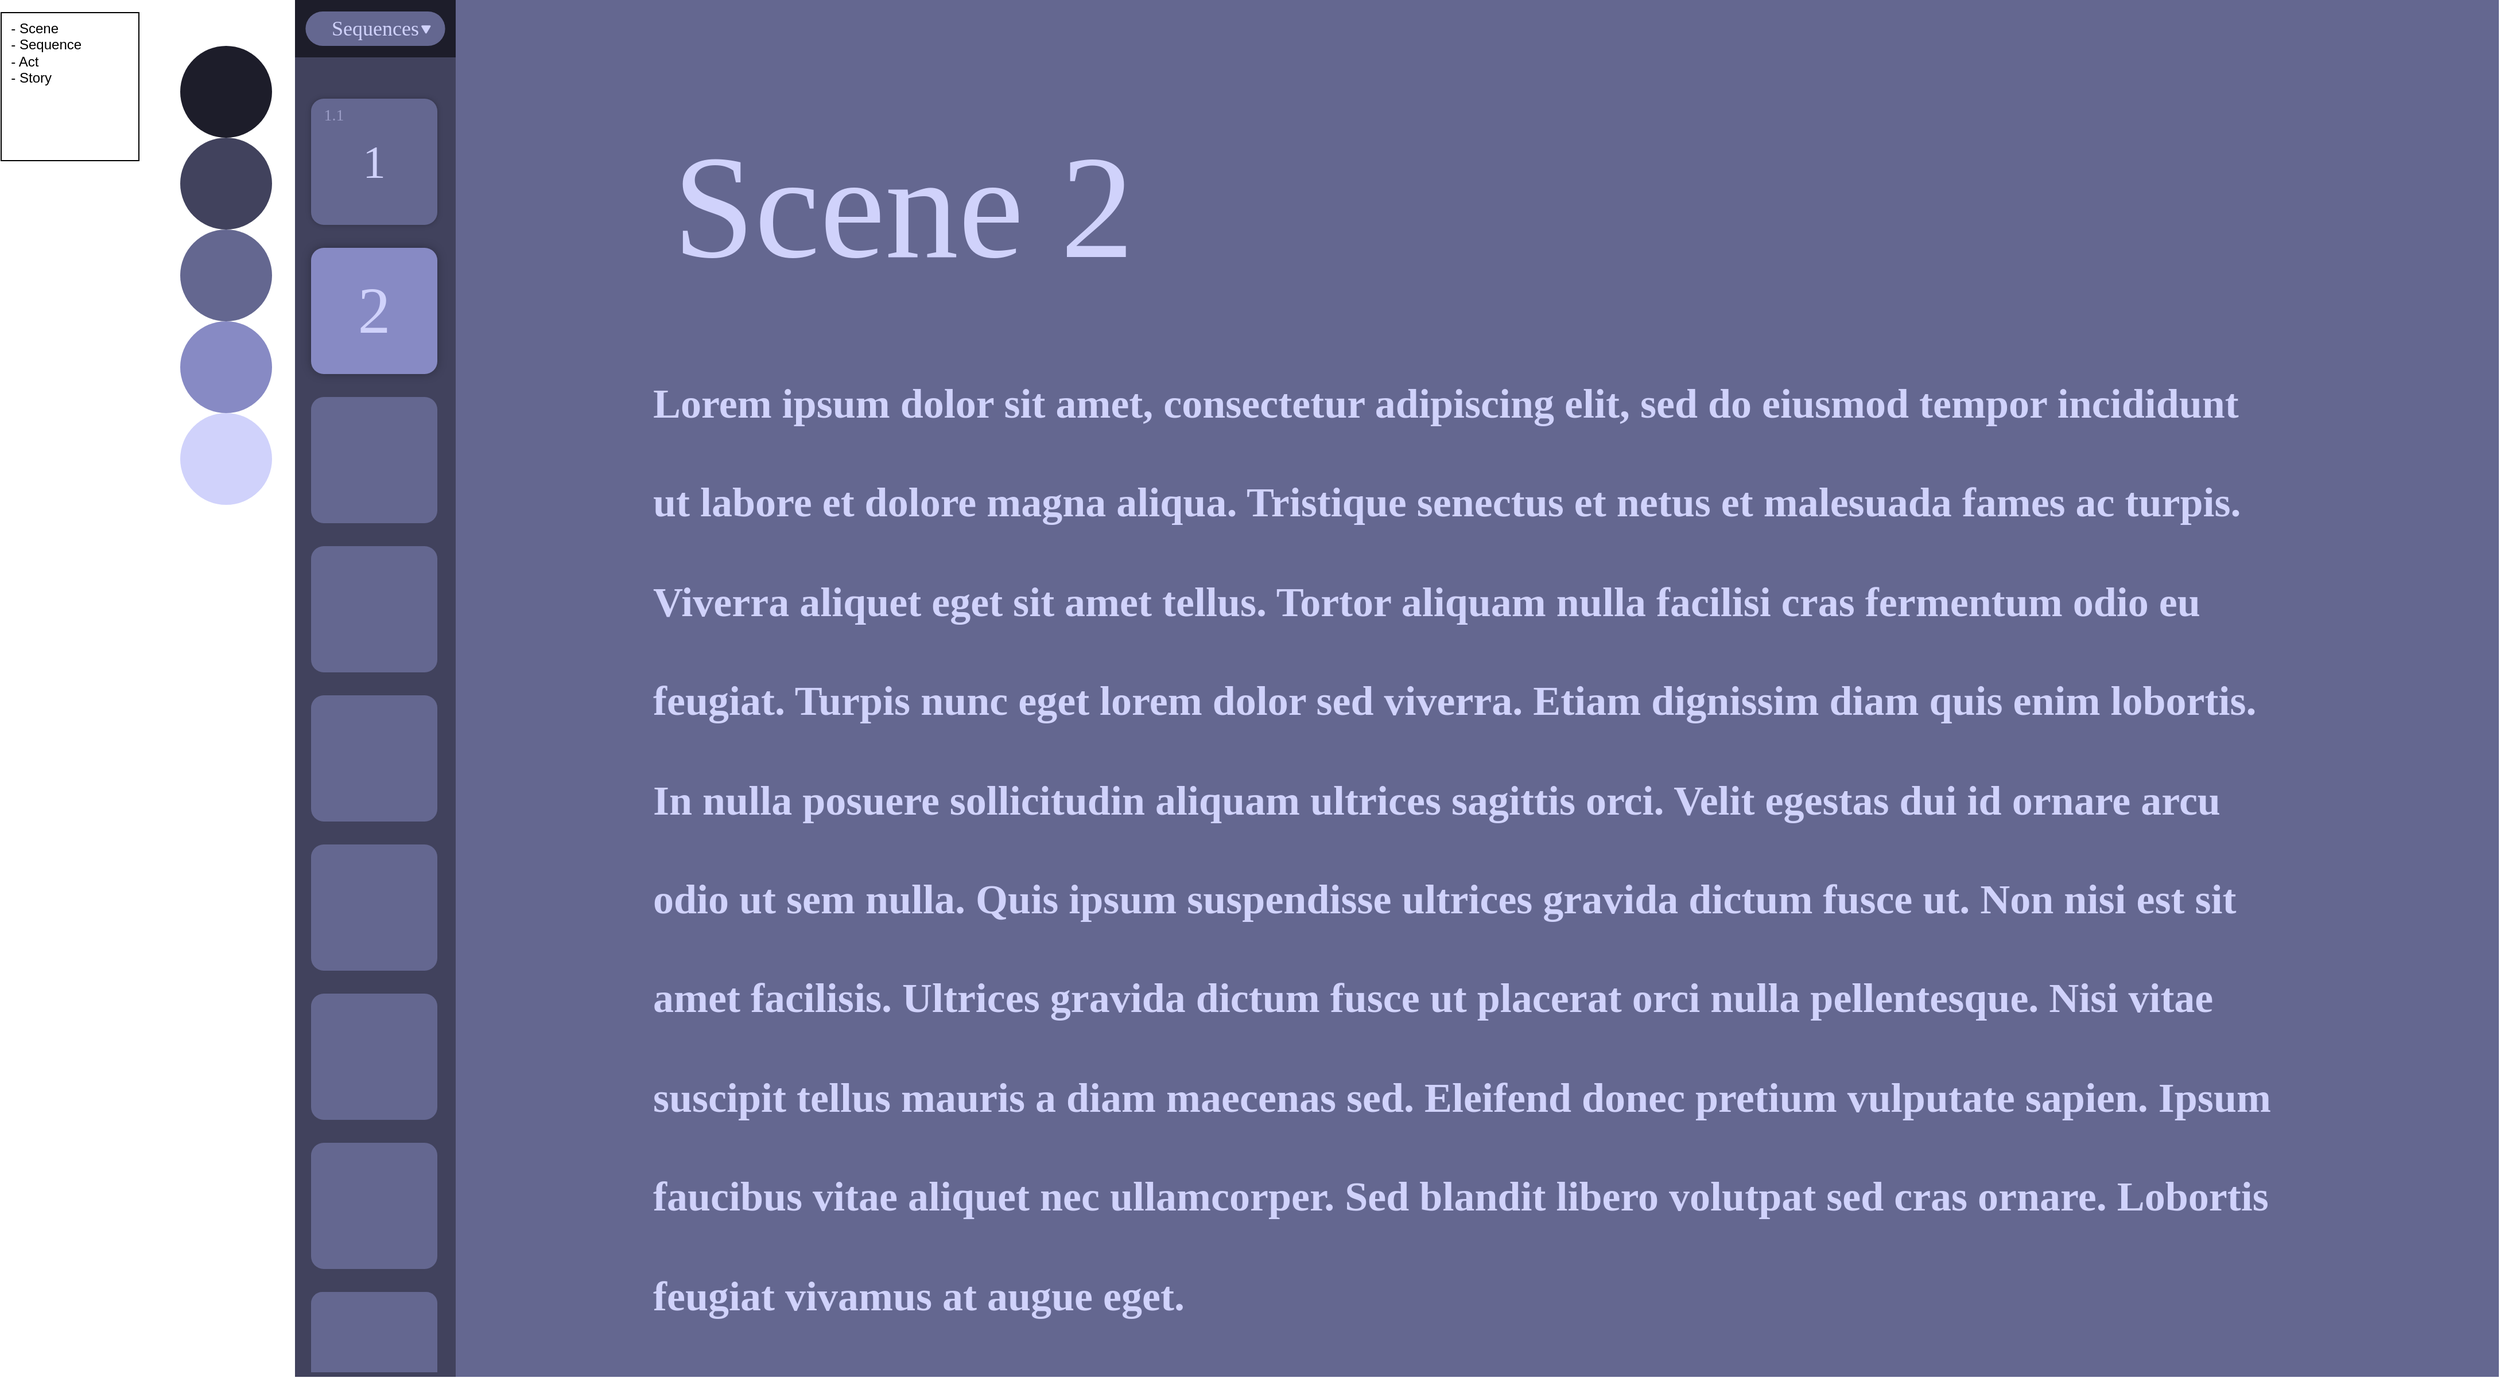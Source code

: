 <mxfile version="24.1.0" type="device">
  <diagram name="Page-1" id="k8o6A5WAioBt1qZGyV_W">
    <mxGraphModel dx="3075" dy="521" grid="1" gridSize="10" guides="1" tooltips="1" connect="1" arrows="1" fold="1" page="1" pageScale="1" pageWidth="1920" pageHeight="1200" math="0" shadow="0">
      <root>
        <mxCell id="0" />
        <mxCell id="1" parent="0" />
        <mxCell id="ZnoqgQ85ZHBMjgRVOAB5-2" value="" style="rounded=0;whiteSpace=wrap;html=1;strokeColor=none;fillColor=#646790;connectable=0;allowArrows=0;fontFamily=EB Garamond;fontSource=https%3A%2F%2Ffonts.googleapis.com%2Fcss%3Ffamily%3DEB%2BGaramond;" vertex="1" parent="1">
          <mxGeometry x="140" width="1780" height="1200" as="geometry" />
        </mxCell>
        <mxCell id="ZnoqgQ85ZHBMjgRVOAB5-35" value="" style="ellipse;whiteSpace=wrap;html=1;aspect=fixed;strokeColor=none;fillColor=#1d1d2a;" vertex="1" parent="1">
          <mxGeometry x="-100" y="40" width="80" height="80" as="geometry" />
        </mxCell>
        <mxCell id="ZnoqgQ85ZHBMjgRVOAB5-36" value="" style="ellipse;whiteSpace=wrap;html=1;aspect=fixed;strokeColor=none;fillColor=#41425d;" vertex="1" parent="1">
          <mxGeometry x="-100" y="120" width="80" height="80" as="geometry" />
        </mxCell>
        <mxCell id="ZnoqgQ85ZHBMjgRVOAB5-37" value="" style="ellipse;whiteSpace=wrap;html=1;aspect=fixed;strokeColor=none;fillColor=#646790;" vertex="1" parent="1">
          <mxGeometry x="-100" y="200" width="80" height="80" as="geometry" />
        </mxCell>
        <mxCell id="ZnoqgQ85ZHBMjgRVOAB5-38" value="" style="ellipse;whiteSpace=wrap;html=1;aspect=fixed;strokeColor=none;fillColor=#878ac4;" vertex="1" parent="1">
          <mxGeometry x="-100" y="280" width="80" height="80" as="geometry" />
        </mxCell>
        <mxCell id="ZnoqgQ85ZHBMjgRVOAB5-40" value="" style="rounded=0;whiteSpace=wrap;html=1;strokeColor=none;fillColor=#41425d;connectable=0;allowArrows=0;" vertex="1" parent="1">
          <mxGeometry width="140" height="1200" as="geometry" />
        </mxCell>
        <mxCell id="ZnoqgQ85ZHBMjgRVOAB5-42" value="1" style="rounded=1;whiteSpace=wrap;html=1;strokeColor=none;fillColor=#646790;connectable=0;allowArrows=0;aspect=fixed;arcSize=10;fontColor=#d0d2fb;fontSize=40;fontFamily=Libre Baskerville;fontSource=https%3A%2F%2Ffonts.googleapis.com%2Fcss%3Ffamily%3DLibre%2BBaskerville;shadow=1;shadowOffsetY=0;shadowOffsetX=0;" vertex="1" parent="1">
          <mxGeometry x="14" y="86" width="110" height="110" as="geometry" />
        </mxCell>
        <mxCell id="ZnoqgQ85ZHBMjgRVOAB5-43" value="" style="rounded=1;whiteSpace=wrap;html=1;strokeColor=none;fillColor=#1d1d2a;connectable=0;allowArrows=0;arcSize=0;fontSize=22;fontFamily=Noto Serif Japanese;fontSource=https%3A%2F%2Ffonts.googleapis.com%2Fcss%3Ffamily%3DNoto%2BSerif%2BJapanese;fontColor=#d0d2fb;textShadow=1;" vertex="1" parent="1">
          <mxGeometry width="140" height="50" as="geometry" />
        </mxCell>
        <mxCell id="ZnoqgQ85ZHBMjgRVOAB5-44" value="2" style="rounded=1;whiteSpace=wrap;html=1;strokeColor=none;fillColor=#878ac4;connectable=0;allowArrows=0;aspect=fixed;arcSize=10;fontFamily=Libre Baskerville;fontSource=https%3A%2F%2Ffonts.googleapis.com%2Fcss%3Ffamily%3DLibre%2BBaskerville;fontColor=#d0d2fb;labelBackgroundColor=none;fontSize=57;shadow=1;shadowOffsetX=0;shadowOffsetY=0;shadowBlur=4;shadowOpacity=30;" vertex="1" parent="1">
          <mxGeometry x="14" y="216" width="110" height="110" as="geometry" />
        </mxCell>
        <mxCell id="ZnoqgQ85ZHBMjgRVOAB5-45" value="" style="rounded=1;whiteSpace=wrap;html=1;strokeColor=none;fillColor=#646790;connectable=0;allowArrows=0;aspect=fixed;arcSize=10;" vertex="1" parent="1">
          <mxGeometry x="14" y="346" width="110" height="110" as="geometry" />
        </mxCell>
        <mxCell id="ZnoqgQ85ZHBMjgRVOAB5-46" value="" style="rounded=1;whiteSpace=wrap;html=1;strokeColor=none;fillColor=#646790;connectable=0;allowArrows=0;aspect=fixed;arcSize=10;" vertex="1" parent="1">
          <mxGeometry x="14" y="476" width="110" height="110" as="geometry" />
        </mxCell>
        <mxCell id="ZnoqgQ85ZHBMjgRVOAB5-47" value="" style="rounded=1;whiteSpace=wrap;html=1;strokeColor=none;fillColor=#646790;connectable=0;allowArrows=0;aspect=fixed;arcSize=10;" vertex="1" parent="1">
          <mxGeometry x="14" y="606" width="110" height="110" as="geometry" />
        </mxCell>
        <mxCell id="ZnoqgQ85ZHBMjgRVOAB5-48" value="" style="rounded=1;whiteSpace=wrap;html=1;strokeColor=none;fillColor=#646790;connectable=0;allowArrows=0;aspect=fixed;arcSize=10;" vertex="1" parent="1">
          <mxGeometry x="14" y="736" width="110" height="110" as="geometry" />
        </mxCell>
        <mxCell id="ZnoqgQ85ZHBMjgRVOAB5-49" value="" style="rounded=1;whiteSpace=wrap;html=1;strokeColor=none;fillColor=#646790;connectable=0;allowArrows=0;aspect=fixed;arcSize=10;" vertex="1" parent="1">
          <mxGeometry x="14" y="866" width="110" height="110" as="geometry" />
        </mxCell>
        <mxCell id="ZnoqgQ85ZHBMjgRVOAB5-50" value="" style="rounded=1;whiteSpace=wrap;html=1;strokeColor=none;fillColor=#646790;connectable=0;allowArrows=0;aspect=fixed;arcSize=10;" vertex="1" parent="1">
          <mxGeometry x="14" y="996" width="110" height="110" as="geometry" />
        </mxCell>
        <mxCell id="ZnoqgQ85ZHBMjgRVOAB5-51" value="" style="rounded=1;whiteSpace=wrap;html=1;strokeColor=none;fillColor=#646790;connectable=0;allowArrows=0;arcSize=14;" vertex="1" parent="1">
          <mxGeometry x="14" y="1126" width="110" height="70" as="geometry" />
        </mxCell>
        <mxCell id="ZnoqgQ85ZHBMjgRVOAB5-52" value="" style="rounded=1;whiteSpace=wrap;html=1;strokeColor=none;fillColor=#646790;connectable=0;allowArrows=0;arcSize=0;" vertex="1" parent="1">
          <mxGeometry x="14" y="1136" width="110" height="60" as="geometry" />
        </mxCell>
        <mxCell id="ZnoqgQ85ZHBMjgRVOAB5-53" value="1.1" style="text;html=1;align=center;verticalAlign=middle;whiteSpace=wrap;rounded=0;fontColor=#d0d2fb;fontFamily=Libre Baskerville;fontSource=https%3A%2F%2Ffonts.googleapis.com%2Fcss%3Ffamily%3DLibre%2BBaskerville;fontSize=14;textOpacity=50;" vertex="1" parent="1">
          <mxGeometry x="14" y="86" width="40" height="30" as="geometry" />
        </mxCell>
        <mxCell id="ZnoqgQ85ZHBMjgRVOAB5-54" value="&lt;font style=&quot;font-size: 128px;&quot;&gt;Scene 2&lt;/font&gt;" style="text;html=1;align=center;verticalAlign=middle;whiteSpace=wrap;rounded=0;fontFamily=Playfair Display;fontSource=https%3A%2F%2Ffonts.googleapis.com%2Fcss%3Ffamily%3DPlayfair%2BDisplay;fontColor=#d0d2fb;" vertex="1" parent="1">
          <mxGeometry x="310" y="116" width="440" height="130" as="geometry" />
        </mxCell>
        <mxCell id="ZnoqgQ85ZHBMjgRVOAB5-55" value="&lt;h1 style=&quot;margin-top: 0px;&quot;&gt;&lt;span style=&quot;font-size: 36px;&quot;&gt;Lorem ipsum dolor sit amet, consectetur adipiscing elit, sed do eiusmod tempor incididunt ut labore et dolore magna aliqua. Tristique senectus et netus et malesuada fames ac turpis. Viverra aliquet eget sit amet tellus. Tortor aliquam nulla facilisi cras fermentum odio eu feugiat. Turpis nunc eget lorem dolor sed viverra. Etiam dignissim diam quis enim lobortis. In nulla posuere sollicitudin aliquam ultrices sagittis orci. Velit egestas dui id ornare arcu odio ut sem nulla. Quis ipsum suspendisse ultrices gravida dictum fusce ut. Non nisi est sit amet facilisis. Ultrices gravida dictum fusce ut placerat orci nulla pellentesque. Nisi vitae suscipit tellus mauris a diam maecenas sed. Eleifend donec pretium vulputate sapien. Ipsum faucibus vitae aliquet nec ullamcorper. Sed blandit libero volutpat sed cras ornare. Lobortis feugiat vivamus at augue eget.&lt;/span&gt;&lt;/h1&gt;" style="text;html=1;whiteSpace=wrap;overflow=hidden;rounded=0;fontSize=36;fontFamily=EB Garamond;verticalAlign=top;fontColor=#d0d2fb;fontStyle=0;fontSource=https%3A%2F%2Ffonts.googleapis.com%2Fcss%3Ffamily%3DEB%2BGaramond;" vertex="1" parent="1">
          <mxGeometry x="310" y="290" width="1420" height="870" as="geometry" />
        </mxCell>
        <mxCell id="ZnoqgQ85ZHBMjgRVOAB5-56" value="&amp;nbsp; - Scene&lt;div&gt;&amp;nbsp; - Sequence&lt;br&gt;&lt;div&gt;&amp;nbsp; - Act&lt;/div&gt;&lt;div style=&quot;&quot;&gt;&amp;nbsp; - Story&lt;/div&gt;&lt;/div&gt;" style="rounded=0;whiteSpace=wrap;html=1;align=left;verticalAlign=top;" vertex="1" parent="1">
          <mxGeometry x="-256" y="11" width="120" height="129" as="geometry" />
        </mxCell>
        <mxCell id="ZnoqgQ85ZHBMjgRVOAB5-58" value="Sequences" style="rounded=1;whiteSpace=wrap;html=1;strokeColor=none;fillColor=#646790;connectable=0;allowArrows=0;arcSize=50;fontSize=18;fontFamily=Alegreya Sans SC;fontSource=https%3A%2F%2Ffonts.googleapis.com%2Fcss%3Ffamily%3DAlegreya%2BSans%2BSC;fontColor=#d0d2fb;textShadow=0;align=center;" vertex="1" parent="1">
          <mxGeometry x="9.19" y="10" width="121.62" height="30" as="geometry" />
        </mxCell>
        <mxCell id="ZnoqgQ85ZHBMjgRVOAB5-60" value="" style="triangle;whiteSpace=wrap;html=1;rotation=90;rounded=1;strokeColor=none;fillColor=#d0d2fb;aspect=fixed;arcSize=3;" vertex="1" parent="1">
          <mxGeometry x="110.29" y="21.37" width="7.71" height="9.25" as="geometry" />
        </mxCell>
        <mxCell id="ZnoqgQ85ZHBMjgRVOAB5-39" value="" style="ellipse;whiteSpace=wrap;html=1;aspect=fixed;strokeColor=none;fillColor=#d0d2fb;" vertex="1" parent="1">
          <mxGeometry x="-100" y="360" width="80" height="80" as="geometry" />
        </mxCell>
      </root>
    </mxGraphModel>
  </diagram>
</mxfile>
